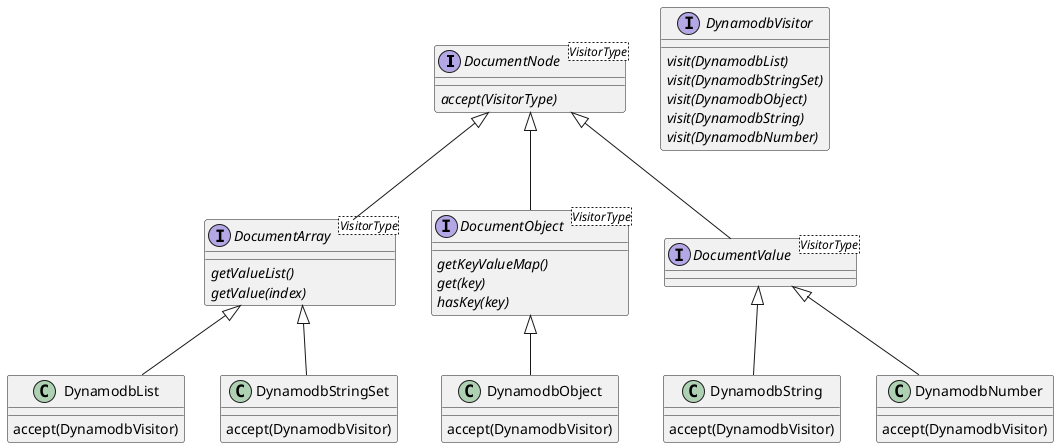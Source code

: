@startuml

interface DocumentNode<VisitorType>{
{abstract} accept(VisitorType)
}
interface DocumentArray<VisitorType>{
{abstract} getValueList()
{abstract} getValue(index)
}
interface DocumentObject<VisitorType>{
{abstract} getKeyValueMap()
{abstract} get(key)
{abstract} hasKey(key)
}
interface DocumentValue<VisitorType>{
}

interface DynamodbVisitor{
{abstract} visit(DynamodbList)
{abstract} visit(DynamodbStringSet)
{abstract} visit(DynamodbObject)
{abstract} visit(DynamodbString)
{abstract} visit(DynamodbNumber)
}

DocumentNode <|-- DocumentArray
DocumentNode <|-- DocumentObject
DocumentNode <|-- DocumentValue

DocumentArray <|-- DynamodbList
DocumentArray <|-- DynamodbStringSet
DocumentObject <|-- DynamodbObject
DocumentValue <|-- DynamodbString
DocumentValue <|-- DynamodbNumber

class DynamodbList{
accept(DynamodbVisitor)
}

class DynamodbStringSet{
accept(DynamodbVisitor)
}

class DynamodbObject{
accept(DynamodbVisitor)
}

class DynamodbString{
accept(DynamodbVisitor)
}

class DynamodbNumber{
accept(DynamodbVisitor)
}

@enduml